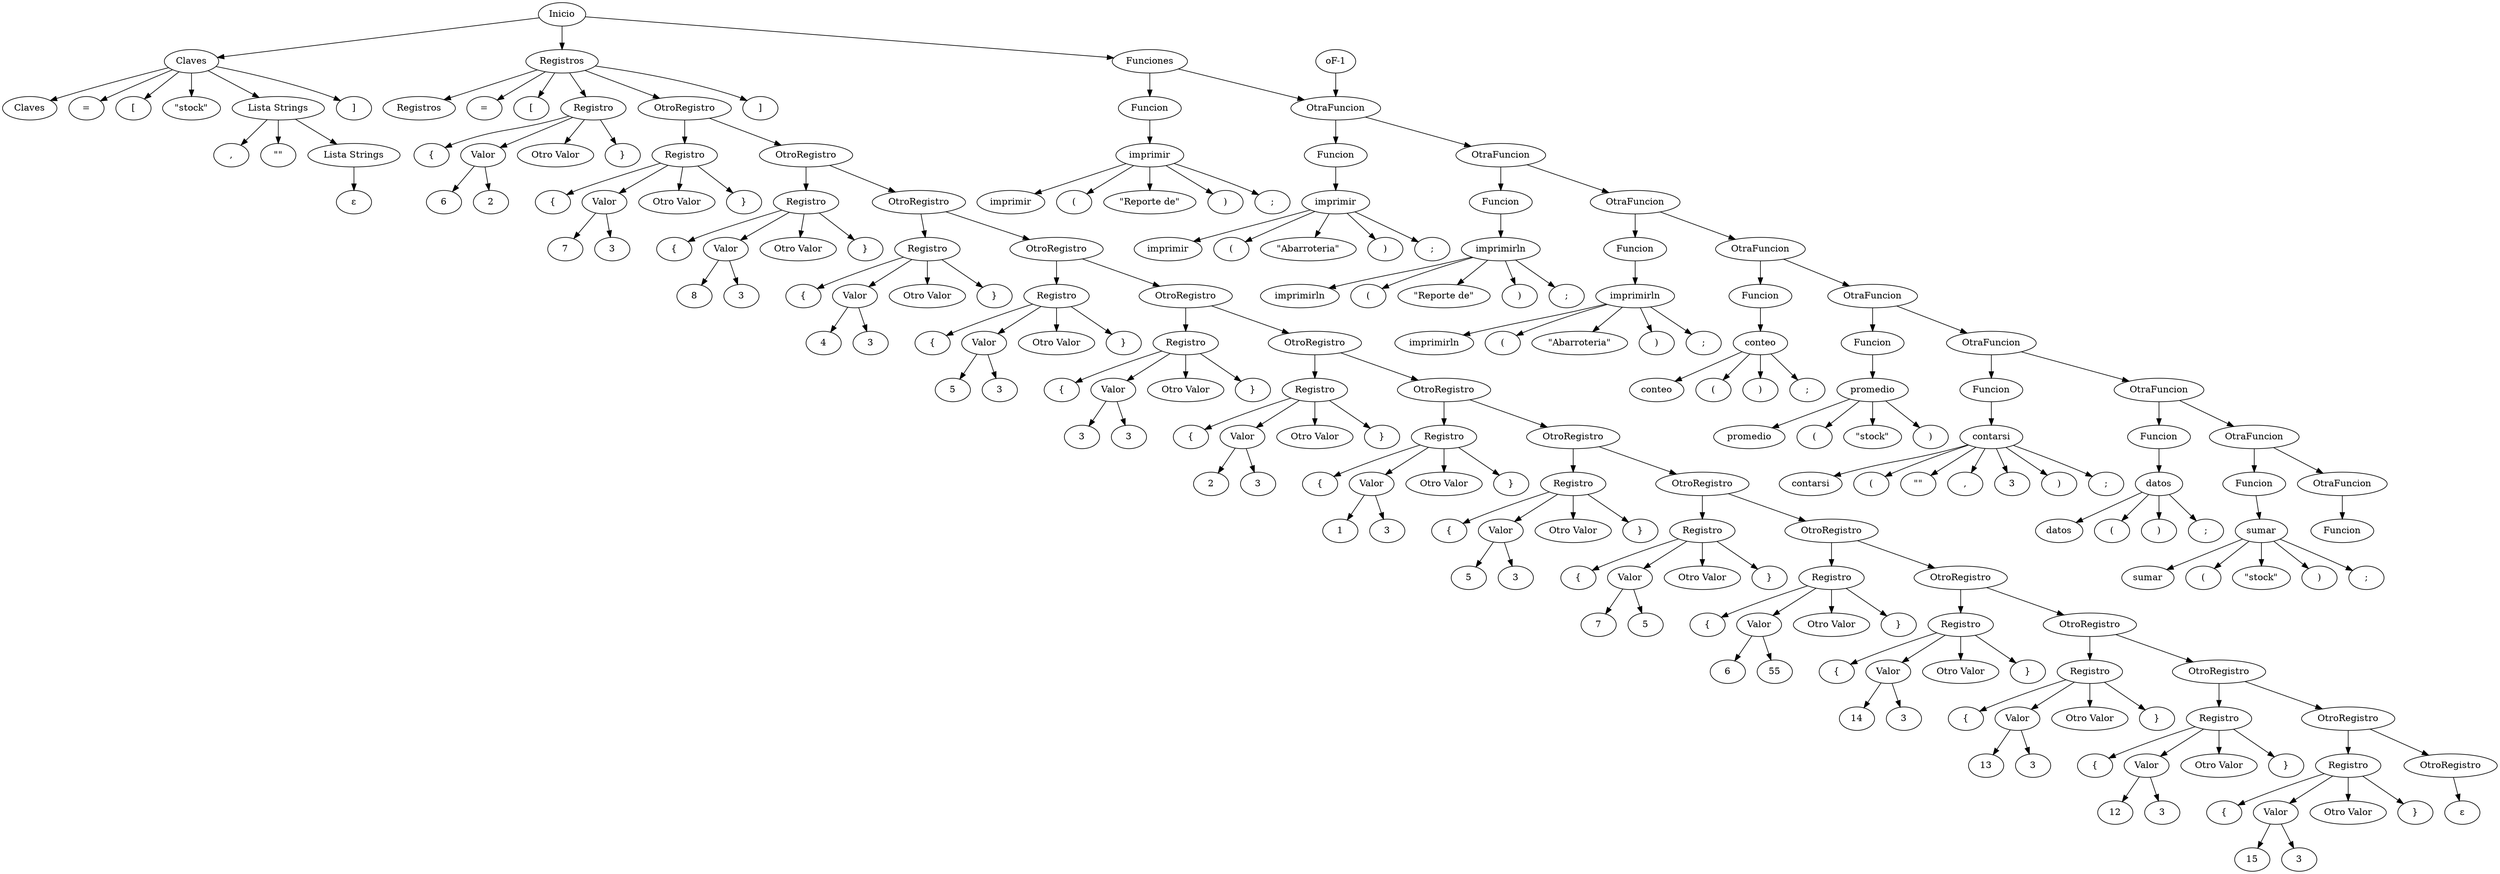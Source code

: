 digraph {
	A [label=Inicio]
	B [label=Claves]
	C [label=Registros]
	D [label=Funciones]
	A -> B
	N0 [label=Claves]
	B -> N0
	N1 [label="="]
	B -> N1
	N2 [label="["]
	B -> N2
	N3 [label="\"stock\""]
	B -> N3
	L4 [label="Lista Strings"]
	B -> L4
	N4 [label=","]
	L4 -> N4
	N5 [label="\"\""]
	L4 -> N5
	L6 [label="Lista Strings"]
	L4 -> L6
	L6 -> "ε"
	N6 [label="]"]
	B -> N6
	A -> C
	N7 [label=Registros]
	C -> N7
	N8 [label="="]
	C -> N8
	N9 [label="["]
	C -> N9
	Reg10 [label=Registro]
	C -> Reg10
	N10 [label="{"]
	Reg10 -> N10
	V11 [label=Valor]
	Reg10 -> V11
	vs0 [label=6]
	V11 -> vs0
	OV11 [label="Otro Valor"]
	Reg10 -> OV11
	vs1 [label=2]
	V11 -> vs1
	N11 [label="}"]
	Reg10 -> N11
	oR12 [label=OtroRegistro]
	C -> oR12
	oR12 [label=OtroRegistro]
	Reg12 [label=Registro]
	oR12 -> Reg12
	N12 [label="{"]
	Reg12 -> N12
	V13 [label=Valor]
	Reg12 -> V13
	vs2 [label=7]
	V13 -> vs2
	OV13 [label="Otro Valor"]
	Reg12 -> OV13
	vs3 [label=3]
	V13 -> vs3
	N13 [label="}"]
	Reg12 -> N13
	oR12 -> oR14
	oR14 [label=OtroRegistro]
	Reg14 [label=Registro]
	oR14 -> Reg14
	N14 [label="{"]
	Reg14 -> N14
	V15 [label=Valor]
	Reg14 -> V15
	vs4 [label=8]
	V15 -> vs4
	OV15 [label="Otro Valor"]
	Reg14 -> OV15
	vs5 [label=3]
	V15 -> vs5
	N15 [label="}"]
	Reg14 -> N15
	oR14 -> oR16
	oR16 [label=OtroRegistro]
	Reg16 [label=Registro]
	oR16 -> Reg16
	N16 [label="{"]
	Reg16 -> N16
	V17 [label=Valor]
	Reg16 -> V17
	vs6 [label=4]
	V17 -> vs6
	OV17 [label="Otro Valor"]
	Reg16 -> OV17
	vs7 [label=3]
	V17 -> vs7
	N17 [label="}"]
	Reg16 -> N17
	oR16 -> oR18
	oR18 [label=OtroRegistro]
	Reg18 [label=Registro]
	oR18 -> Reg18
	N18 [label="{"]
	Reg18 -> N18
	V19 [label=Valor]
	Reg18 -> V19
	vs8 [label=5]
	V19 -> vs8
	OV19 [label="Otro Valor"]
	Reg18 -> OV19
	vs9 [label=3]
	V19 -> vs9
	N19 [label="}"]
	Reg18 -> N19
	oR18 -> oR20
	oR20 [label=OtroRegistro]
	Reg20 [label=Registro]
	oR20 -> Reg20
	N20 [label="{"]
	Reg20 -> N20
	V21 [label=Valor]
	Reg20 -> V21
	vs10 [label=3]
	V21 -> vs10
	OV21 [label="Otro Valor"]
	Reg20 -> OV21
	vs11 [label=3]
	V21 -> vs11
	N21 [label="}"]
	Reg20 -> N21
	oR20 -> oR22
	oR22 [label=OtroRegistro]
	Reg22 [label=Registro]
	oR22 -> Reg22
	N22 [label="{"]
	Reg22 -> N22
	V23 [label=Valor]
	Reg22 -> V23
	vs12 [label=2]
	V23 -> vs12
	OV23 [label="Otro Valor"]
	Reg22 -> OV23
	vs13 [label=3]
	V23 -> vs13
	N23 [label="}"]
	Reg22 -> N23
	oR22 -> oR24
	oR24 [label=OtroRegistro]
	Reg24 [label=Registro]
	oR24 -> Reg24
	N24 [label="{"]
	Reg24 -> N24
	V25 [label=Valor]
	Reg24 -> V25
	vs14 [label=1]
	V25 -> vs14
	OV25 [label="Otro Valor"]
	Reg24 -> OV25
	vs15 [label=3]
	V25 -> vs15
	N25 [label="}"]
	Reg24 -> N25
	oR24 -> oR26
	oR26 [label=OtroRegistro]
	Reg26 [label=Registro]
	oR26 -> Reg26
	N26 [label="{"]
	Reg26 -> N26
	V27 [label=Valor]
	Reg26 -> V27
	vs16 [label=5]
	V27 -> vs16
	OV27 [label="Otro Valor"]
	Reg26 -> OV27
	vs17 [label=3]
	V27 -> vs17
	N27 [label="}"]
	Reg26 -> N27
	oR26 -> oR28
	oR28 [label=OtroRegistro]
	Reg28 [label=Registro]
	oR28 -> Reg28
	N28 [label="{"]
	Reg28 -> N28
	V29 [label=Valor]
	Reg28 -> V29
	vs18 [label=7]
	V29 -> vs18
	OV29 [label="Otro Valor"]
	Reg28 -> OV29
	vs19 [label=5]
	V29 -> vs19
	N29 [label="}"]
	Reg28 -> N29
	oR28 -> oR30
	oR30 [label=OtroRegistro]
	Reg30 [label=Registro]
	oR30 -> Reg30
	N30 [label="{"]
	Reg30 -> N30
	V31 [label=Valor]
	Reg30 -> V31
	vs20 [label=6]
	V31 -> vs20
	OV31 [label="Otro Valor"]
	Reg30 -> OV31
	vs21 [label=55]
	V31 -> vs21
	N31 [label="}"]
	Reg30 -> N31
	oR30 -> oR32
	oR32 [label=OtroRegistro]
	Reg32 [label=Registro]
	oR32 -> Reg32
	N32 [label="{"]
	Reg32 -> N32
	V33 [label=Valor]
	Reg32 -> V33
	vs22 [label=14]
	V33 -> vs22
	OV33 [label="Otro Valor"]
	Reg32 -> OV33
	vs23 [label=3]
	V33 -> vs23
	N33 [label="}"]
	Reg32 -> N33
	oR32 -> oR34
	oR34 [label=OtroRegistro]
	Reg34 [label=Registro]
	oR34 -> Reg34
	N34 [label="{"]
	Reg34 -> N34
	V35 [label=Valor]
	Reg34 -> V35
	vs24 [label=13]
	V35 -> vs24
	OV35 [label="Otro Valor"]
	Reg34 -> OV35
	vs25 [label=3]
	V35 -> vs25
	N35 [label="}"]
	Reg34 -> N35
	oR34 -> oR36
	oR36 [label=OtroRegistro]
	Reg36 [label=Registro]
	oR36 -> Reg36
	N36 [label="{"]
	Reg36 -> N36
	V37 [label=Valor]
	Reg36 -> V37
	vs26 [label=12]
	V37 -> vs26
	OV37 [label="Otro Valor"]
	Reg36 -> OV37
	vs27 [label=3]
	V37 -> vs27
	N37 [label="}"]
	Reg36 -> N37
	oR36 -> oR38
	oR38 [label=OtroRegistro]
	Reg38 [label=Registro]
	oR38 -> Reg38
	N38 [label="{"]
	Reg38 -> N38
	V39 [label=Valor]
	Reg38 -> V39
	vs28 [label=15]
	V39 -> vs28
	OV39 [label="Otro Valor"]
	Reg38 -> OV39
	vs29 [label=3]
	V39 -> vs29
	N39 [label="}"]
	Reg38 -> N39
	oR38 -> oR40
	oR40 [label=OtroRegistro]
	va40 [label="ε"]
	oR40 -> va40
	N40 [label="]"]
	C -> N40
	A -> D
	F0 [label=Funcion]
	D -> F0
	F1 [label=Funcion]
	oF0 [label=OtraFuncion]
	"oF-1" -> oF0
	oF0 -> F1
	Fu1 [label=imprimir]
	F0 -> Fu1
	t0 [label=imprimir]
	Fu1 -> t0
	S0 [label="("]
	Fu1 -> S0
	St0 [label="\"Reporte de\""]
	Fu1 -> St0
	S20 [label=")"]
	Fu1 -> S20
	S30 [label=";"]
	Fu1 -> S30
	oF0 [label=OtraFuncion]
	D -> oF0
	F2 [label=Funcion]
	oF1 [label=OtraFuncion]
	oF0 -> oF1
	oF1 -> F2
	Fu2 [label=imprimir]
	F1 -> Fu2
	t1 [label=imprimir]
	Fu2 -> t1
	S1 [label="("]
	Fu2 -> S1
	St1 [label="\"Abarroteria\""]
	Fu2 -> St1
	S21 [label=")"]
	Fu2 -> S21
	S31 [label=";"]
	Fu2 -> S31
	F3 [label=Funcion]
	oF2 [label=OtraFuncion]
	oF1 -> oF2
	oF2 -> F3
	Fu3 [label=imprimirln]
	F2 -> Fu3
	t2 [label=imprimirln]
	Fu3 -> t2
	S2 [label="("]
	Fu3 -> S2
	St2 [label="\"Reporte de\""]
	Fu3 -> St2
	S22 [label=")"]
	Fu3 -> S22
	S32 [label=";"]
	Fu3 -> S32
	F4 [label=Funcion]
	oF3 [label=OtraFuncion]
	oF2 -> oF3
	oF3 -> F4
	Fu4 [label=imprimirln]
	F3 -> Fu4
	t3 [label=imprimirln]
	Fu4 -> t3
	S3 [label="("]
	Fu4 -> S3
	St3 [label="\"Abarroteria\""]
	Fu4 -> St3
	S23 [label=")"]
	Fu4 -> S23
	S33 [label=";"]
	Fu4 -> S33
	F5 [label=Funcion]
	oF4 [label=OtraFuncion]
	oF3 -> oF4
	oF4 -> F5
	Fu5 [label=conteo]
	F4 -> Fu5
	t4 [label=conteo]
	Fu5 -> t4
	S4 [label="("]
	Fu5 -> S4
	S24 [label=")"]
	Fu5 -> S24
	S34 [label=";"]
	Fu5 -> S34
	F6 [label=Funcion]
	oF5 [label=OtraFuncion]
	oF4 -> oF5
	oF5 -> F6
	Fu6 [label=promedio]
	F5 -> Fu6
	t5 [label=promedio]
	Fu6 -> t5
	S5 [label="("]
	Fu6 -> S5
	St5 [label="\"stock\""]
	Fu6 -> St5
	Sss5 [label=")"]
	Fu6 -> Sss5
	F7 [label=Funcion]
	oF6 [label=OtraFuncion]
	oF5 -> oF6
	oF6 -> F7
	Fu7 [label=contarsi]
	F6 -> Fu7
	t6 [label=contarsi]
	Fu7 -> t6
	S6 [label="("]
	Fu7 -> S6
	Sr6 [label="\"\""]
	Fu7 -> Sr6
	S26 [label=","]
	Fu7 -> S26
	nn6 [label=3]
	Fu7 -> nn6
	S56 [label=")"]
	Fu7 -> S56
	Smm6 [label=";"]
	Fu7 -> Smm6
	F8 [label=Funcion]
	oF7 [label=OtraFuncion]
	oF6 -> oF7
	oF7 -> F8
	Fu8 [label=datos]
	F7 -> Fu8
	t7 [label=datos]
	Fu8 -> t7
	S27 [label="("]
	Fu8 -> S27
	S37 [label=")"]
	Fu8 -> S37
	S227 [label=";"]
	Fu8 -> S227
	F9 [label=Funcion]
	oF8 [label=OtraFuncion]
	oF7 -> oF8
	oF8 -> F9
	Fu9 [label=sumar]
	F8 -> Fu9
	t8 [label=sumar]
	Fu9 -> t8
	Ss28 [label="("]
	Fu9 -> Ss28
	Ss38 [label="\"stock\""]
	Fu9 -> Ss38
	Ssd28 [label=")"]
	Fu9 -> Ssd28
	Ssdd28 [label=";"]
	Fu9 -> Ssdd28
}
